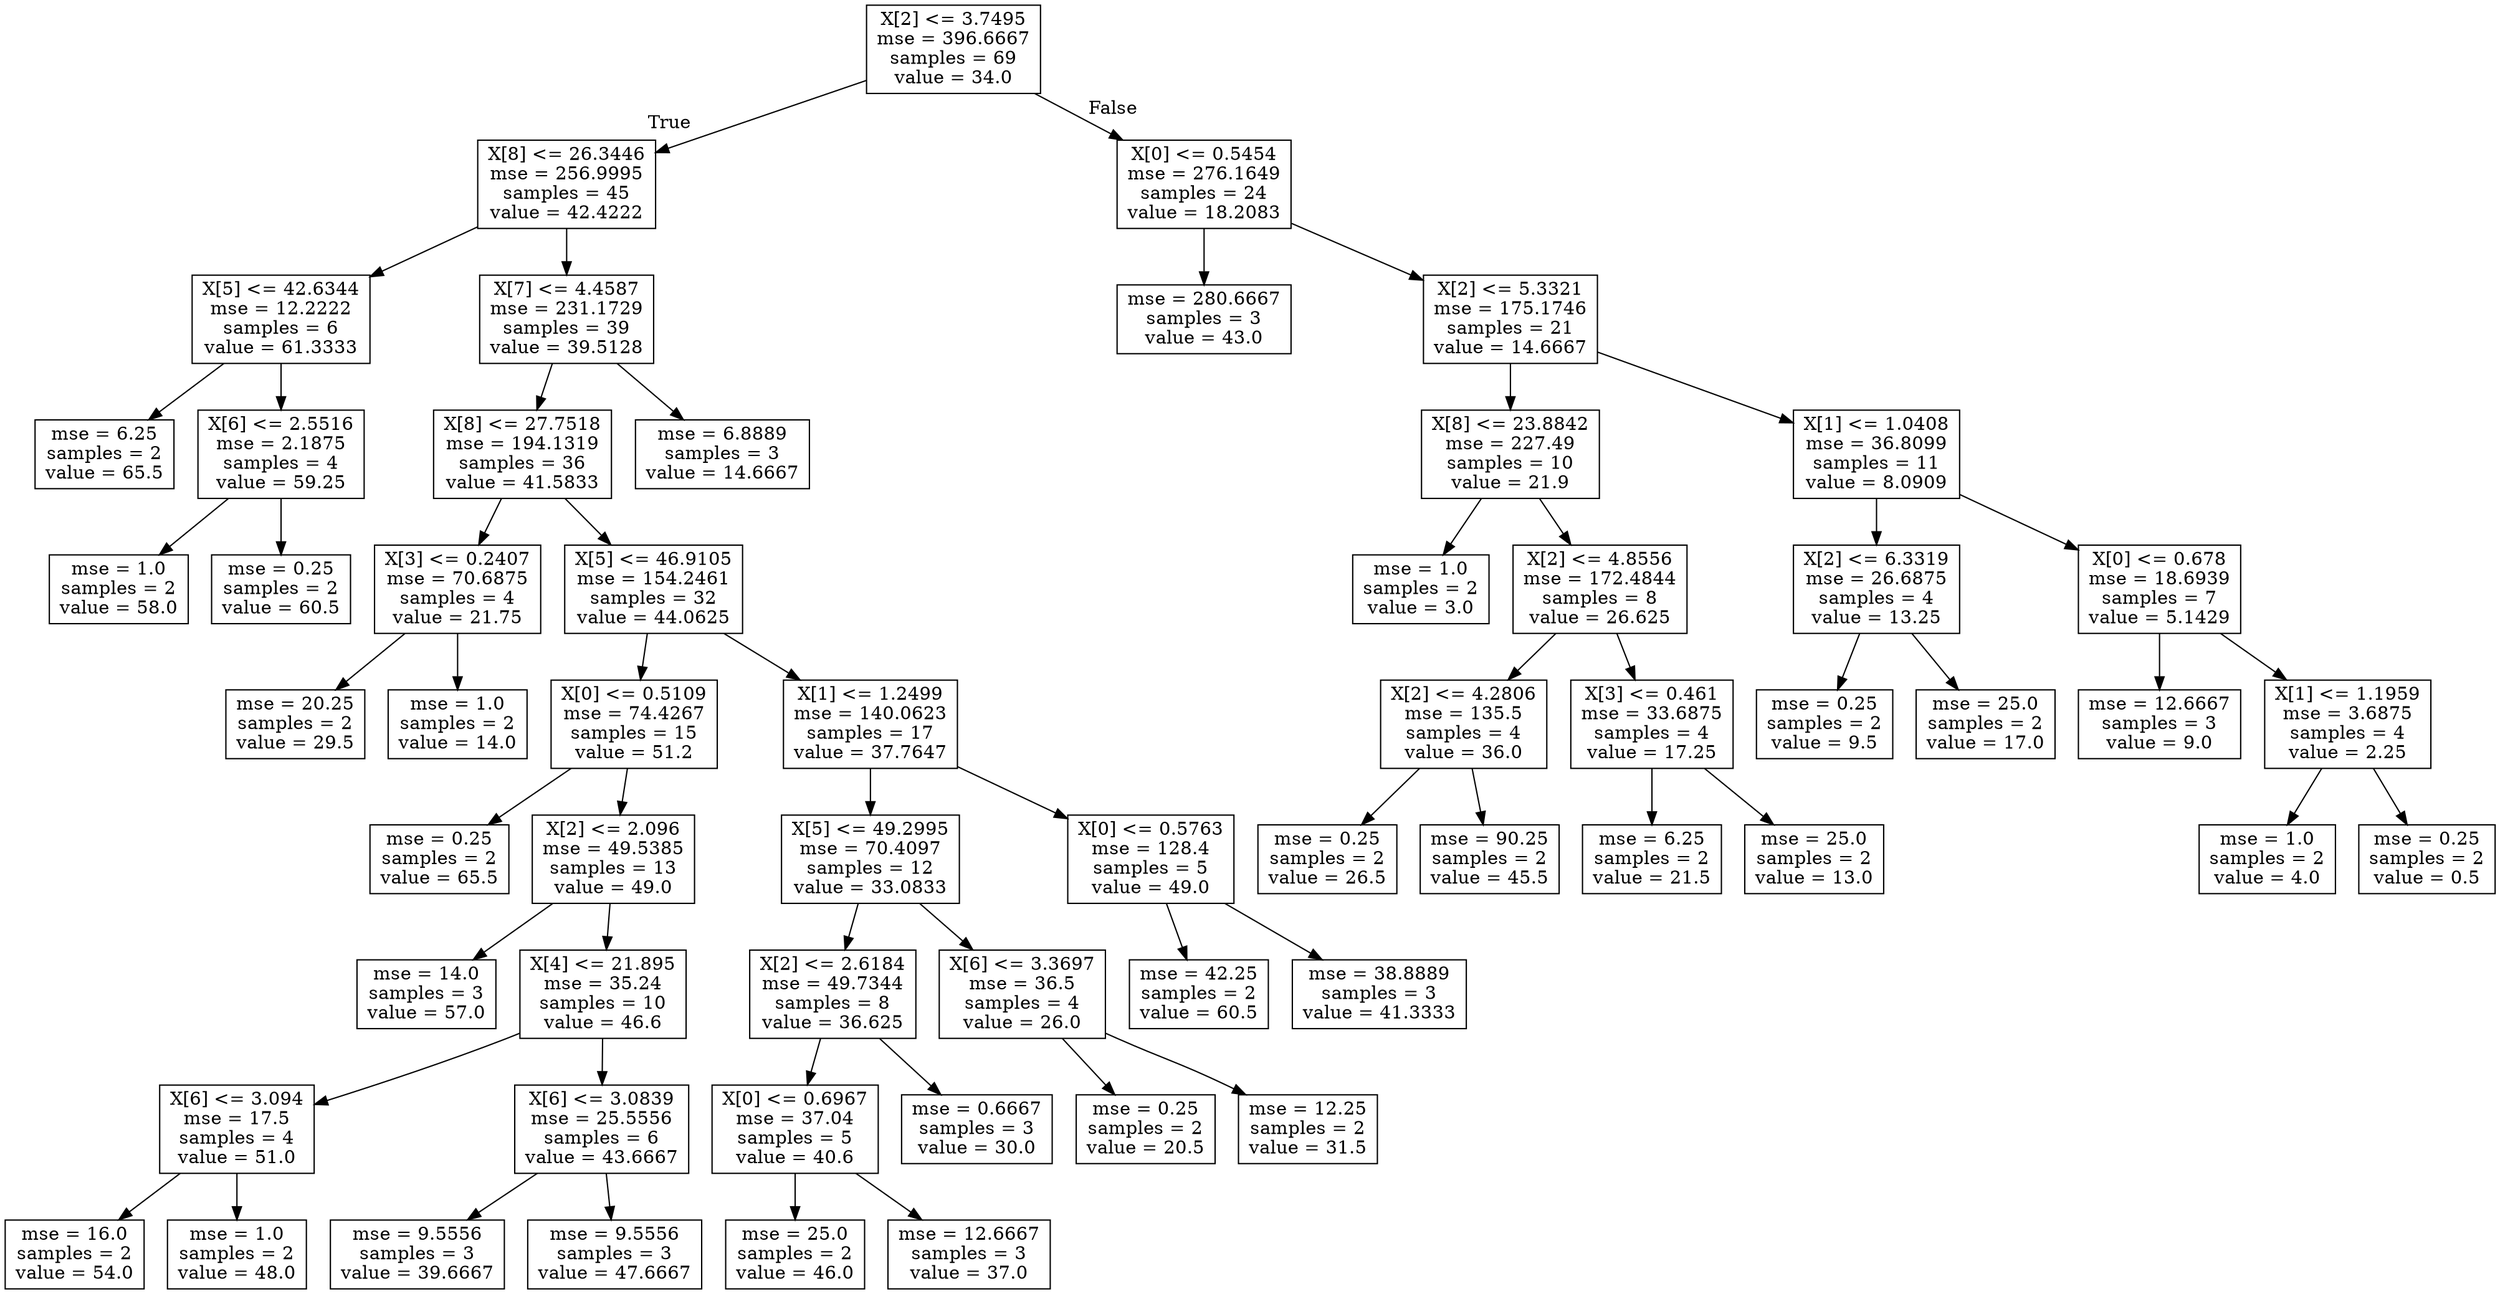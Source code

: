 digraph Tree {
node [shape=box] ;
0 [label="X[2] <= 3.7495\nmse = 396.6667\nsamples = 69\nvalue = 34.0"] ;
1 [label="X[8] <= 26.3446\nmse = 256.9995\nsamples = 45\nvalue = 42.4222"] ;
0 -> 1 [labeldistance=2.5, labelangle=45, headlabel="True"] ;
2 [label="X[5] <= 42.6344\nmse = 12.2222\nsamples = 6\nvalue = 61.3333"] ;
1 -> 2 ;
3 [label="mse = 6.25\nsamples = 2\nvalue = 65.5"] ;
2 -> 3 ;
4 [label="X[6] <= 2.5516\nmse = 2.1875\nsamples = 4\nvalue = 59.25"] ;
2 -> 4 ;
5 [label="mse = 1.0\nsamples = 2\nvalue = 58.0"] ;
4 -> 5 ;
6 [label="mse = 0.25\nsamples = 2\nvalue = 60.5"] ;
4 -> 6 ;
7 [label="X[7] <= 4.4587\nmse = 231.1729\nsamples = 39\nvalue = 39.5128"] ;
1 -> 7 ;
8 [label="X[8] <= 27.7518\nmse = 194.1319\nsamples = 36\nvalue = 41.5833"] ;
7 -> 8 ;
9 [label="X[3] <= 0.2407\nmse = 70.6875\nsamples = 4\nvalue = 21.75"] ;
8 -> 9 ;
10 [label="mse = 20.25\nsamples = 2\nvalue = 29.5"] ;
9 -> 10 ;
11 [label="mse = 1.0\nsamples = 2\nvalue = 14.0"] ;
9 -> 11 ;
12 [label="X[5] <= 46.9105\nmse = 154.2461\nsamples = 32\nvalue = 44.0625"] ;
8 -> 12 ;
13 [label="X[0] <= 0.5109\nmse = 74.4267\nsamples = 15\nvalue = 51.2"] ;
12 -> 13 ;
14 [label="mse = 0.25\nsamples = 2\nvalue = 65.5"] ;
13 -> 14 ;
15 [label="X[2] <= 2.096\nmse = 49.5385\nsamples = 13\nvalue = 49.0"] ;
13 -> 15 ;
16 [label="mse = 14.0\nsamples = 3\nvalue = 57.0"] ;
15 -> 16 ;
17 [label="X[4] <= 21.895\nmse = 35.24\nsamples = 10\nvalue = 46.6"] ;
15 -> 17 ;
18 [label="X[6] <= 3.094\nmse = 17.5\nsamples = 4\nvalue = 51.0"] ;
17 -> 18 ;
19 [label="mse = 16.0\nsamples = 2\nvalue = 54.0"] ;
18 -> 19 ;
20 [label="mse = 1.0\nsamples = 2\nvalue = 48.0"] ;
18 -> 20 ;
21 [label="X[6] <= 3.0839\nmse = 25.5556\nsamples = 6\nvalue = 43.6667"] ;
17 -> 21 ;
22 [label="mse = 9.5556\nsamples = 3\nvalue = 39.6667"] ;
21 -> 22 ;
23 [label="mse = 9.5556\nsamples = 3\nvalue = 47.6667"] ;
21 -> 23 ;
24 [label="X[1] <= 1.2499\nmse = 140.0623\nsamples = 17\nvalue = 37.7647"] ;
12 -> 24 ;
25 [label="X[5] <= 49.2995\nmse = 70.4097\nsamples = 12\nvalue = 33.0833"] ;
24 -> 25 ;
26 [label="X[2] <= 2.6184\nmse = 49.7344\nsamples = 8\nvalue = 36.625"] ;
25 -> 26 ;
27 [label="X[0] <= 0.6967\nmse = 37.04\nsamples = 5\nvalue = 40.6"] ;
26 -> 27 ;
28 [label="mse = 25.0\nsamples = 2\nvalue = 46.0"] ;
27 -> 28 ;
29 [label="mse = 12.6667\nsamples = 3\nvalue = 37.0"] ;
27 -> 29 ;
30 [label="mse = 0.6667\nsamples = 3\nvalue = 30.0"] ;
26 -> 30 ;
31 [label="X[6] <= 3.3697\nmse = 36.5\nsamples = 4\nvalue = 26.0"] ;
25 -> 31 ;
32 [label="mse = 0.25\nsamples = 2\nvalue = 20.5"] ;
31 -> 32 ;
33 [label="mse = 12.25\nsamples = 2\nvalue = 31.5"] ;
31 -> 33 ;
34 [label="X[0] <= 0.5763\nmse = 128.4\nsamples = 5\nvalue = 49.0"] ;
24 -> 34 ;
35 [label="mse = 42.25\nsamples = 2\nvalue = 60.5"] ;
34 -> 35 ;
36 [label="mse = 38.8889\nsamples = 3\nvalue = 41.3333"] ;
34 -> 36 ;
37 [label="mse = 6.8889\nsamples = 3\nvalue = 14.6667"] ;
7 -> 37 ;
38 [label="X[0] <= 0.5454\nmse = 276.1649\nsamples = 24\nvalue = 18.2083"] ;
0 -> 38 [labeldistance=2.5, labelangle=-45, headlabel="False"] ;
39 [label="mse = 280.6667\nsamples = 3\nvalue = 43.0"] ;
38 -> 39 ;
40 [label="X[2] <= 5.3321\nmse = 175.1746\nsamples = 21\nvalue = 14.6667"] ;
38 -> 40 ;
41 [label="X[8] <= 23.8842\nmse = 227.49\nsamples = 10\nvalue = 21.9"] ;
40 -> 41 ;
42 [label="mse = 1.0\nsamples = 2\nvalue = 3.0"] ;
41 -> 42 ;
43 [label="X[2] <= 4.8556\nmse = 172.4844\nsamples = 8\nvalue = 26.625"] ;
41 -> 43 ;
44 [label="X[2] <= 4.2806\nmse = 135.5\nsamples = 4\nvalue = 36.0"] ;
43 -> 44 ;
45 [label="mse = 0.25\nsamples = 2\nvalue = 26.5"] ;
44 -> 45 ;
46 [label="mse = 90.25\nsamples = 2\nvalue = 45.5"] ;
44 -> 46 ;
47 [label="X[3] <= 0.461\nmse = 33.6875\nsamples = 4\nvalue = 17.25"] ;
43 -> 47 ;
48 [label="mse = 6.25\nsamples = 2\nvalue = 21.5"] ;
47 -> 48 ;
49 [label="mse = 25.0\nsamples = 2\nvalue = 13.0"] ;
47 -> 49 ;
50 [label="X[1] <= 1.0408\nmse = 36.8099\nsamples = 11\nvalue = 8.0909"] ;
40 -> 50 ;
51 [label="X[2] <= 6.3319\nmse = 26.6875\nsamples = 4\nvalue = 13.25"] ;
50 -> 51 ;
52 [label="mse = 0.25\nsamples = 2\nvalue = 9.5"] ;
51 -> 52 ;
53 [label="mse = 25.0\nsamples = 2\nvalue = 17.0"] ;
51 -> 53 ;
54 [label="X[0] <= 0.678\nmse = 18.6939\nsamples = 7\nvalue = 5.1429"] ;
50 -> 54 ;
55 [label="mse = 12.6667\nsamples = 3\nvalue = 9.0"] ;
54 -> 55 ;
56 [label="X[1] <= 1.1959\nmse = 3.6875\nsamples = 4\nvalue = 2.25"] ;
54 -> 56 ;
57 [label="mse = 1.0\nsamples = 2\nvalue = 4.0"] ;
56 -> 57 ;
58 [label="mse = 0.25\nsamples = 2\nvalue = 0.5"] ;
56 -> 58 ;
}